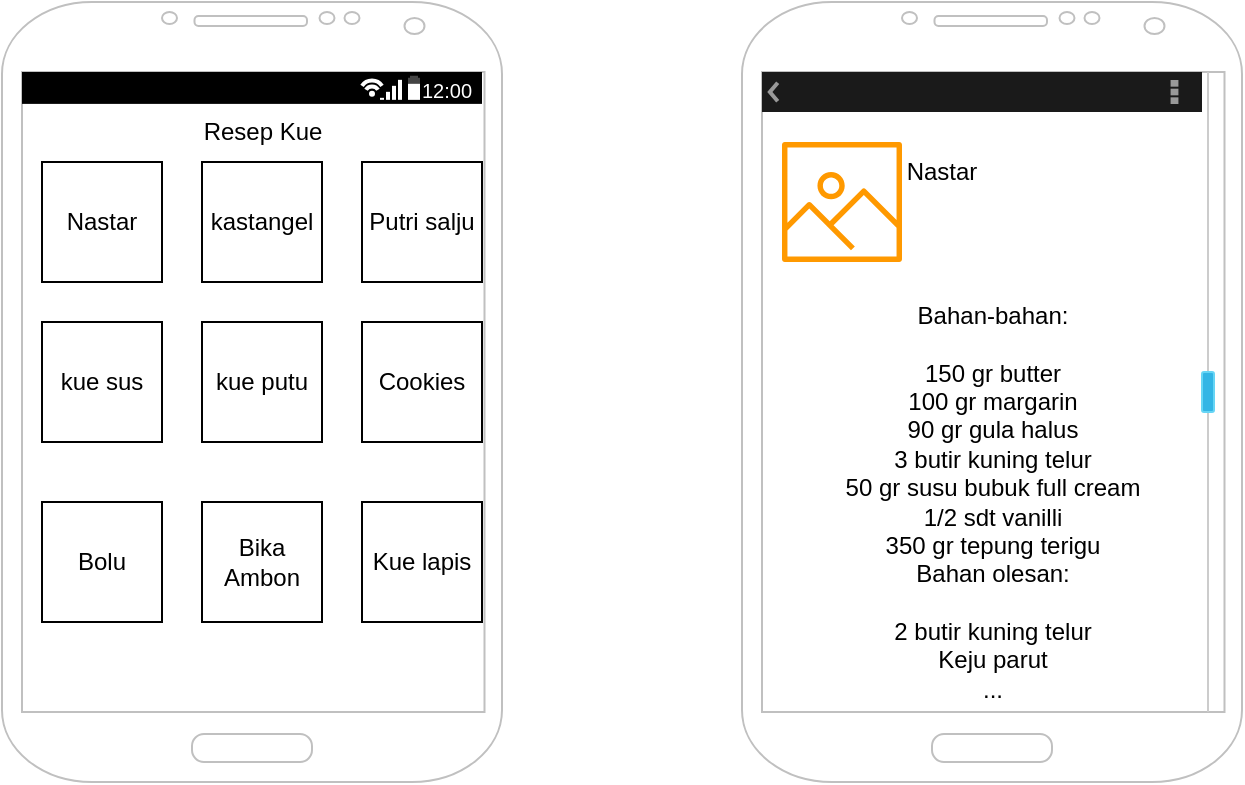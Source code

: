 <mxfile version="15.5.2" type="device"><diagram id="J7yKRL4a2B6hjhG6eqrZ" name="Page-1"><mxGraphModel dx="868" dy="435" grid="1" gridSize="10" guides="1" tooltips="1" connect="1" arrows="1" fold="1" page="1" pageScale="1" pageWidth="827" pageHeight="1169" math="0" shadow="0"><root><mxCell id="0"/><mxCell id="1" parent="0"/><mxCell id="_ZT0zgwKj-oyDGYANhKG-1" value="" style="verticalLabelPosition=bottom;verticalAlign=top;html=1;shadow=0;dashed=0;strokeWidth=1;shape=mxgraph.android.phone2;strokeColor=#c0c0c0;" vertex="1" parent="1"><mxGeometry x="70" y="20" width="250" height="390" as="geometry"/></mxCell><mxCell id="_ZT0zgwKj-oyDGYANhKG-3" value="Nastar" style="whiteSpace=wrap;html=1;aspect=fixed;" vertex="1" parent="1"><mxGeometry x="90" y="100" width="60" height="60" as="geometry"/></mxCell><mxCell id="_ZT0zgwKj-oyDGYANhKG-4" value="kastangel" style="whiteSpace=wrap;html=1;aspect=fixed;" vertex="1" parent="1"><mxGeometry x="170" y="100" width="60" height="60" as="geometry"/></mxCell><mxCell id="_ZT0zgwKj-oyDGYANhKG-5" value="Putri salju" style="whiteSpace=wrap;html=1;aspect=fixed;" vertex="1" parent="1"><mxGeometry x="250" y="100" width="60" height="60" as="geometry"/></mxCell><mxCell id="_ZT0zgwKj-oyDGYANhKG-9" value="kue sus" style="whiteSpace=wrap;html=1;aspect=fixed;" vertex="1" parent="1"><mxGeometry x="90" y="180" width="60" height="60" as="geometry"/></mxCell><mxCell id="_ZT0zgwKj-oyDGYANhKG-11" value="kue putu" style="whiteSpace=wrap;html=1;aspect=fixed;" vertex="1" parent="1"><mxGeometry x="170" y="180" width="60" height="60" as="geometry"/></mxCell><mxCell id="_ZT0zgwKj-oyDGYANhKG-13" value="Cookies" style="whiteSpace=wrap;html=1;aspect=fixed;" vertex="1" parent="1"><mxGeometry x="250" y="180" width="60" height="60" as="geometry"/></mxCell><mxCell id="_ZT0zgwKj-oyDGYANhKG-15" value="Bolu" style="whiteSpace=wrap;html=1;aspect=fixed;" vertex="1" parent="1"><mxGeometry x="90" y="270" width="60" height="60" as="geometry"/></mxCell><mxCell id="_ZT0zgwKj-oyDGYANhKG-17" value="Bika Ambon" style="whiteSpace=wrap;html=1;aspect=fixed;" vertex="1" parent="1"><mxGeometry x="170" y="270" width="60" height="60" as="geometry"/></mxCell><mxCell id="_ZT0zgwKj-oyDGYANhKG-19" value="Kue lapis" style="whiteSpace=wrap;html=1;aspect=fixed;" vertex="1" parent="1"><mxGeometry x="250" y="270" width="60" height="60" as="geometry"/></mxCell><mxCell id="_ZT0zgwKj-oyDGYANhKG-21" value="" style="verticalLabelPosition=bottom;verticalAlign=top;html=1;shadow=0;dashed=0;strokeWidth=1;shape=mxgraph.android.phone2;strokeColor=#c0c0c0;" vertex="1" parent="1"><mxGeometry x="440" y="20" width="250" height="390" as="geometry"/></mxCell><mxCell id="_ZT0zgwKj-oyDGYANhKG-22" value="" style="sketch=0;outlineConnect=0;fontColor=#232F3E;gradientColor=none;fillColor=#FF9900;strokeColor=none;dashed=0;verticalLabelPosition=bottom;verticalAlign=top;align=center;html=1;fontSize=12;fontStyle=0;aspect=fixed;pointerEvents=1;shape=mxgraph.aws4.container_registry_image;" vertex="1" parent="1"><mxGeometry x="460" y="90" width="60" height="60" as="geometry"/></mxCell><mxCell id="_ZT0zgwKj-oyDGYANhKG-23" value="Nastar" style="text;html=1;strokeColor=none;fillColor=none;align=center;verticalAlign=middle;whiteSpace=wrap;rounded=0;" vertex="1" parent="1"><mxGeometry x="510" y="90" width="60" height="30" as="geometry"/></mxCell><mxCell id="_ZT0zgwKj-oyDGYANhKG-25" value="&lt;p style=&quot;font-family: &amp;#34;noto sans&amp;#34; , sans-serif ; background: none 0px 0px repeat scroll rgb(255 , 255 , 255) ; border: 0px none ; font-size: 16px ; margin: 0px 0px 30px ; outline: none 0px ; padding: 0px ; box-sizing: border-box ; line-height: 1.8em&quot;&gt;&lt;br&gt;&lt;/p&gt;" style="text;html=1;align=center;verticalAlign=middle;resizable=0;points=[];autosize=1;strokeColor=none;fillColor=none;fontSize=12;" vertex="1" parent="1"><mxGeometry x="350" y="140" width="20" height="60" as="geometry"/></mxCell><mxCell id="_ZT0zgwKj-oyDGYANhKG-26" value="&lt;div&gt;Bahan-bahan:&lt;/div&gt;&lt;div&gt;&lt;br&gt;&lt;/div&gt;&lt;div&gt;150 gr butter&lt;/div&gt;&lt;div&gt;100 gr margarin&lt;/div&gt;&lt;div&gt;90 gr gula halus&lt;/div&gt;&lt;div&gt;3 butir kuning telur&lt;/div&gt;&lt;div&gt;50 gr susu bubuk full cream&lt;/div&gt;&lt;div&gt;1/2 sdt vanilli&lt;/div&gt;&lt;div&gt;350 gr tepung terigu&lt;/div&gt;&lt;div&gt;Bahan olesan:&lt;/div&gt;&lt;div&gt;&lt;br&gt;&lt;/div&gt;&lt;div&gt;2 butir kuning telur&lt;/div&gt;&lt;div&gt;Keju parut&lt;/div&gt;&lt;div&gt;...&lt;/div&gt;" style="text;html=1;align=center;verticalAlign=middle;resizable=0;points=[];autosize=1;strokeColor=none;fillColor=none;fontSize=12;" vertex="1" parent="1"><mxGeometry x="485" y="170" width="160" height="200" as="geometry"/></mxCell><mxCell id="_ZT0zgwKj-oyDGYANhKG-27" value="" style="verticalLabelPosition=bottom;verticalAlign=top;html=1;shadow=0;dashed=0;strokeWidth=1;shape=mxgraph.android.quickscroll3;dy=0.5;fillColor=#33b5e5;strokeColor=#66D5F5;fontSize=12;" vertex="1" parent="1"><mxGeometry x="670" y="55" width="6" height="320" as="geometry"/></mxCell><mxCell id="_ZT0zgwKj-oyDGYANhKG-28" value="" style="strokeWidth=1;html=1;shadow=0;dashed=0;shape=mxgraph.android.action_bar_landscape;fillColor=#1A1A1A;strokeColor=#c0c0c0;strokeWidth=2;fontColor=#FFFFFF;fontSize=12;" vertex="1" parent="1"><mxGeometry x="450" y="55" width="220" height="20" as="geometry"/></mxCell><mxCell id="_ZT0zgwKj-oyDGYANhKG-29" value="" style="strokeWidth=1;html=1;shadow=0;dashed=0;shape=mxgraph.android.statusBar;align=center;fillColor=#000000;strokeColor=#ffffff;fontColor=#ffffff;fontSize=10;sketch=0;" vertex="1" parent="1"><mxGeometry x="80" y="55" width="230" height="15.83" as="geometry"/></mxCell><mxCell id="_ZT0zgwKj-oyDGYANhKG-30" value="Resep Kue" style="text;html=1;align=center;verticalAlign=middle;resizable=0;points=[];autosize=1;strokeColor=none;fillColor=none;fontSize=12;" vertex="1" parent="1"><mxGeometry x="165" y="75" width="70" height="20" as="geometry"/></mxCell></root></mxGraphModel></diagram></mxfile>